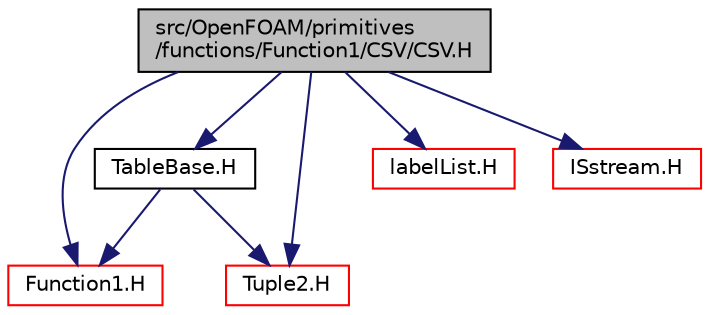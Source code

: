 digraph "src/OpenFOAM/primitives/functions/Function1/CSV/CSV.H"
{
  bgcolor="transparent";
  edge [fontname="Helvetica",fontsize="10",labelfontname="Helvetica",labelfontsize="10"];
  node [fontname="Helvetica",fontsize="10",shape=record];
  Node1 [label="src/OpenFOAM/primitives\l/functions/Function1/CSV/CSV.H",height=0.2,width=0.4,color="black", fillcolor="grey75", style="filled", fontcolor="black"];
  Node1 -> Node2 [color="midnightblue",fontsize="10",style="solid",fontname="Helvetica"];
  Node2 [label="Function1.H",height=0.2,width=0.4,color="red",URL="$a09027.html"];
  Node1 -> Node3 [color="midnightblue",fontsize="10",style="solid",fontname="Helvetica"];
  Node3 [label="TableBase.H",height=0.2,width=0.4,color="black",URL="$a09040.html"];
  Node3 -> Node2 [color="midnightblue",fontsize="10",style="solid",fontname="Helvetica"];
  Node3 -> Node4 [color="midnightblue",fontsize="10",style="solid",fontname="Helvetica"];
  Node4 [label="Tuple2.H",height=0.2,width=0.4,color="red",URL="$a09245.html"];
  Node1 -> Node4 [color="midnightblue",fontsize="10",style="solid",fontname="Helvetica"];
  Node1 -> Node5 [color="midnightblue",fontsize="10",style="solid",fontname="Helvetica"];
  Node5 [label="labelList.H",height=0.2,width=0.4,color="red",URL="$a09079.html"];
  Node1 -> Node6 [color="midnightblue",fontsize="10",style="solid",fontname="Helvetica"];
  Node6 [label="ISstream.H",height=0.2,width=0.4,color="red",URL="$a07995.html"];
}
